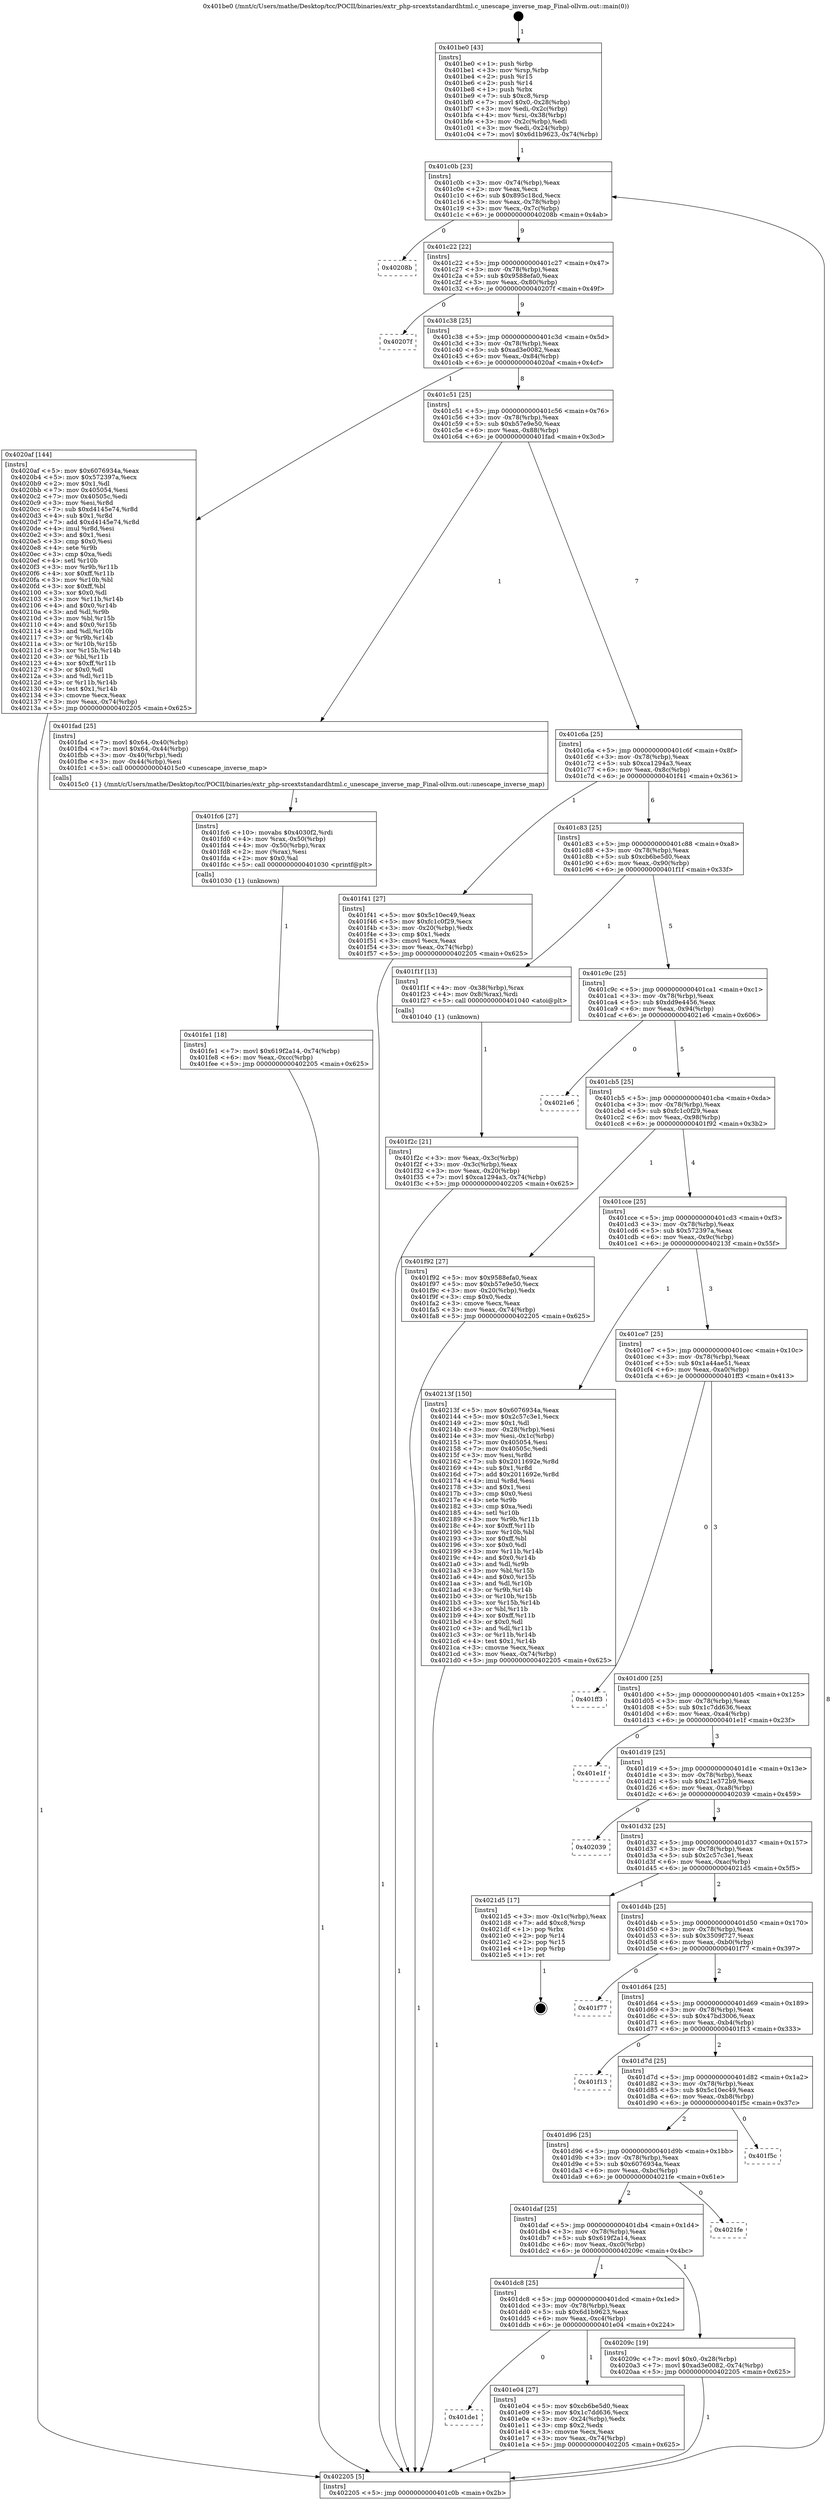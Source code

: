 digraph "0x401be0" {
  label = "0x401be0 (/mnt/c/Users/mathe/Desktop/tcc/POCII/binaries/extr_php-srcextstandardhtml.c_unescape_inverse_map_Final-ollvm.out::main(0))"
  labelloc = "t"
  node[shape=record]

  Entry [label="",width=0.3,height=0.3,shape=circle,fillcolor=black,style=filled]
  "0x401c0b" [label="{
     0x401c0b [23]\l
     | [instrs]\l
     &nbsp;&nbsp;0x401c0b \<+3\>: mov -0x74(%rbp),%eax\l
     &nbsp;&nbsp;0x401c0e \<+2\>: mov %eax,%ecx\l
     &nbsp;&nbsp;0x401c10 \<+6\>: sub $0x895c18cd,%ecx\l
     &nbsp;&nbsp;0x401c16 \<+3\>: mov %eax,-0x78(%rbp)\l
     &nbsp;&nbsp;0x401c19 \<+3\>: mov %ecx,-0x7c(%rbp)\l
     &nbsp;&nbsp;0x401c1c \<+6\>: je 000000000040208b \<main+0x4ab\>\l
  }"]
  "0x40208b" [label="{
     0x40208b\l
  }", style=dashed]
  "0x401c22" [label="{
     0x401c22 [22]\l
     | [instrs]\l
     &nbsp;&nbsp;0x401c22 \<+5\>: jmp 0000000000401c27 \<main+0x47\>\l
     &nbsp;&nbsp;0x401c27 \<+3\>: mov -0x78(%rbp),%eax\l
     &nbsp;&nbsp;0x401c2a \<+5\>: sub $0x9588efa0,%eax\l
     &nbsp;&nbsp;0x401c2f \<+3\>: mov %eax,-0x80(%rbp)\l
     &nbsp;&nbsp;0x401c32 \<+6\>: je 000000000040207f \<main+0x49f\>\l
  }"]
  Exit [label="",width=0.3,height=0.3,shape=circle,fillcolor=black,style=filled,peripheries=2]
  "0x40207f" [label="{
     0x40207f\l
  }", style=dashed]
  "0x401c38" [label="{
     0x401c38 [25]\l
     | [instrs]\l
     &nbsp;&nbsp;0x401c38 \<+5\>: jmp 0000000000401c3d \<main+0x5d\>\l
     &nbsp;&nbsp;0x401c3d \<+3\>: mov -0x78(%rbp),%eax\l
     &nbsp;&nbsp;0x401c40 \<+5\>: sub $0xad3e0082,%eax\l
     &nbsp;&nbsp;0x401c45 \<+6\>: mov %eax,-0x84(%rbp)\l
     &nbsp;&nbsp;0x401c4b \<+6\>: je 00000000004020af \<main+0x4cf\>\l
  }"]
  "0x401fe1" [label="{
     0x401fe1 [18]\l
     | [instrs]\l
     &nbsp;&nbsp;0x401fe1 \<+7\>: movl $0x619f2a14,-0x74(%rbp)\l
     &nbsp;&nbsp;0x401fe8 \<+6\>: mov %eax,-0xcc(%rbp)\l
     &nbsp;&nbsp;0x401fee \<+5\>: jmp 0000000000402205 \<main+0x625\>\l
  }"]
  "0x4020af" [label="{
     0x4020af [144]\l
     | [instrs]\l
     &nbsp;&nbsp;0x4020af \<+5\>: mov $0x6076934a,%eax\l
     &nbsp;&nbsp;0x4020b4 \<+5\>: mov $0x572397a,%ecx\l
     &nbsp;&nbsp;0x4020b9 \<+2\>: mov $0x1,%dl\l
     &nbsp;&nbsp;0x4020bb \<+7\>: mov 0x405054,%esi\l
     &nbsp;&nbsp;0x4020c2 \<+7\>: mov 0x40505c,%edi\l
     &nbsp;&nbsp;0x4020c9 \<+3\>: mov %esi,%r8d\l
     &nbsp;&nbsp;0x4020cc \<+7\>: sub $0xd4145e74,%r8d\l
     &nbsp;&nbsp;0x4020d3 \<+4\>: sub $0x1,%r8d\l
     &nbsp;&nbsp;0x4020d7 \<+7\>: add $0xd4145e74,%r8d\l
     &nbsp;&nbsp;0x4020de \<+4\>: imul %r8d,%esi\l
     &nbsp;&nbsp;0x4020e2 \<+3\>: and $0x1,%esi\l
     &nbsp;&nbsp;0x4020e5 \<+3\>: cmp $0x0,%esi\l
     &nbsp;&nbsp;0x4020e8 \<+4\>: sete %r9b\l
     &nbsp;&nbsp;0x4020ec \<+3\>: cmp $0xa,%edi\l
     &nbsp;&nbsp;0x4020ef \<+4\>: setl %r10b\l
     &nbsp;&nbsp;0x4020f3 \<+3\>: mov %r9b,%r11b\l
     &nbsp;&nbsp;0x4020f6 \<+4\>: xor $0xff,%r11b\l
     &nbsp;&nbsp;0x4020fa \<+3\>: mov %r10b,%bl\l
     &nbsp;&nbsp;0x4020fd \<+3\>: xor $0xff,%bl\l
     &nbsp;&nbsp;0x402100 \<+3\>: xor $0x0,%dl\l
     &nbsp;&nbsp;0x402103 \<+3\>: mov %r11b,%r14b\l
     &nbsp;&nbsp;0x402106 \<+4\>: and $0x0,%r14b\l
     &nbsp;&nbsp;0x40210a \<+3\>: and %dl,%r9b\l
     &nbsp;&nbsp;0x40210d \<+3\>: mov %bl,%r15b\l
     &nbsp;&nbsp;0x402110 \<+4\>: and $0x0,%r15b\l
     &nbsp;&nbsp;0x402114 \<+3\>: and %dl,%r10b\l
     &nbsp;&nbsp;0x402117 \<+3\>: or %r9b,%r14b\l
     &nbsp;&nbsp;0x40211a \<+3\>: or %r10b,%r15b\l
     &nbsp;&nbsp;0x40211d \<+3\>: xor %r15b,%r14b\l
     &nbsp;&nbsp;0x402120 \<+3\>: or %bl,%r11b\l
     &nbsp;&nbsp;0x402123 \<+4\>: xor $0xff,%r11b\l
     &nbsp;&nbsp;0x402127 \<+3\>: or $0x0,%dl\l
     &nbsp;&nbsp;0x40212a \<+3\>: and %dl,%r11b\l
     &nbsp;&nbsp;0x40212d \<+3\>: or %r11b,%r14b\l
     &nbsp;&nbsp;0x402130 \<+4\>: test $0x1,%r14b\l
     &nbsp;&nbsp;0x402134 \<+3\>: cmovne %ecx,%eax\l
     &nbsp;&nbsp;0x402137 \<+3\>: mov %eax,-0x74(%rbp)\l
     &nbsp;&nbsp;0x40213a \<+5\>: jmp 0000000000402205 \<main+0x625\>\l
  }"]
  "0x401c51" [label="{
     0x401c51 [25]\l
     | [instrs]\l
     &nbsp;&nbsp;0x401c51 \<+5\>: jmp 0000000000401c56 \<main+0x76\>\l
     &nbsp;&nbsp;0x401c56 \<+3\>: mov -0x78(%rbp),%eax\l
     &nbsp;&nbsp;0x401c59 \<+5\>: sub $0xb57e9e50,%eax\l
     &nbsp;&nbsp;0x401c5e \<+6\>: mov %eax,-0x88(%rbp)\l
     &nbsp;&nbsp;0x401c64 \<+6\>: je 0000000000401fad \<main+0x3cd\>\l
  }"]
  "0x401fc6" [label="{
     0x401fc6 [27]\l
     | [instrs]\l
     &nbsp;&nbsp;0x401fc6 \<+10\>: movabs $0x4030f2,%rdi\l
     &nbsp;&nbsp;0x401fd0 \<+4\>: mov %rax,-0x50(%rbp)\l
     &nbsp;&nbsp;0x401fd4 \<+4\>: mov -0x50(%rbp),%rax\l
     &nbsp;&nbsp;0x401fd8 \<+2\>: mov (%rax),%esi\l
     &nbsp;&nbsp;0x401fda \<+2\>: mov $0x0,%al\l
     &nbsp;&nbsp;0x401fdc \<+5\>: call 0000000000401030 \<printf@plt\>\l
     | [calls]\l
     &nbsp;&nbsp;0x401030 \{1\} (unknown)\l
  }"]
  "0x401fad" [label="{
     0x401fad [25]\l
     | [instrs]\l
     &nbsp;&nbsp;0x401fad \<+7\>: movl $0x64,-0x40(%rbp)\l
     &nbsp;&nbsp;0x401fb4 \<+7\>: movl $0x64,-0x44(%rbp)\l
     &nbsp;&nbsp;0x401fbb \<+3\>: mov -0x40(%rbp),%edi\l
     &nbsp;&nbsp;0x401fbe \<+3\>: mov -0x44(%rbp),%esi\l
     &nbsp;&nbsp;0x401fc1 \<+5\>: call 00000000004015c0 \<unescape_inverse_map\>\l
     | [calls]\l
     &nbsp;&nbsp;0x4015c0 \{1\} (/mnt/c/Users/mathe/Desktop/tcc/POCII/binaries/extr_php-srcextstandardhtml.c_unescape_inverse_map_Final-ollvm.out::unescape_inverse_map)\l
  }"]
  "0x401c6a" [label="{
     0x401c6a [25]\l
     | [instrs]\l
     &nbsp;&nbsp;0x401c6a \<+5\>: jmp 0000000000401c6f \<main+0x8f\>\l
     &nbsp;&nbsp;0x401c6f \<+3\>: mov -0x78(%rbp),%eax\l
     &nbsp;&nbsp;0x401c72 \<+5\>: sub $0xca1294a3,%eax\l
     &nbsp;&nbsp;0x401c77 \<+6\>: mov %eax,-0x8c(%rbp)\l
     &nbsp;&nbsp;0x401c7d \<+6\>: je 0000000000401f41 \<main+0x361\>\l
  }"]
  "0x401f2c" [label="{
     0x401f2c [21]\l
     | [instrs]\l
     &nbsp;&nbsp;0x401f2c \<+3\>: mov %eax,-0x3c(%rbp)\l
     &nbsp;&nbsp;0x401f2f \<+3\>: mov -0x3c(%rbp),%eax\l
     &nbsp;&nbsp;0x401f32 \<+3\>: mov %eax,-0x20(%rbp)\l
     &nbsp;&nbsp;0x401f35 \<+7\>: movl $0xca1294a3,-0x74(%rbp)\l
     &nbsp;&nbsp;0x401f3c \<+5\>: jmp 0000000000402205 \<main+0x625\>\l
  }"]
  "0x401f41" [label="{
     0x401f41 [27]\l
     | [instrs]\l
     &nbsp;&nbsp;0x401f41 \<+5\>: mov $0x5c10ec49,%eax\l
     &nbsp;&nbsp;0x401f46 \<+5\>: mov $0xfc1c0f29,%ecx\l
     &nbsp;&nbsp;0x401f4b \<+3\>: mov -0x20(%rbp),%edx\l
     &nbsp;&nbsp;0x401f4e \<+3\>: cmp $0x1,%edx\l
     &nbsp;&nbsp;0x401f51 \<+3\>: cmovl %ecx,%eax\l
     &nbsp;&nbsp;0x401f54 \<+3\>: mov %eax,-0x74(%rbp)\l
     &nbsp;&nbsp;0x401f57 \<+5\>: jmp 0000000000402205 \<main+0x625\>\l
  }"]
  "0x401c83" [label="{
     0x401c83 [25]\l
     | [instrs]\l
     &nbsp;&nbsp;0x401c83 \<+5\>: jmp 0000000000401c88 \<main+0xa8\>\l
     &nbsp;&nbsp;0x401c88 \<+3\>: mov -0x78(%rbp),%eax\l
     &nbsp;&nbsp;0x401c8b \<+5\>: sub $0xcb6be5d0,%eax\l
     &nbsp;&nbsp;0x401c90 \<+6\>: mov %eax,-0x90(%rbp)\l
     &nbsp;&nbsp;0x401c96 \<+6\>: je 0000000000401f1f \<main+0x33f\>\l
  }"]
  "0x401be0" [label="{
     0x401be0 [43]\l
     | [instrs]\l
     &nbsp;&nbsp;0x401be0 \<+1\>: push %rbp\l
     &nbsp;&nbsp;0x401be1 \<+3\>: mov %rsp,%rbp\l
     &nbsp;&nbsp;0x401be4 \<+2\>: push %r15\l
     &nbsp;&nbsp;0x401be6 \<+2\>: push %r14\l
     &nbsp;&nbsp;0x401be8 \<+1\>: push %rbx\l
     &nbsp;&nbsp;0x401be9 \<+7\>: sub $0xc8,%rsp\l
     &nbsp;&nbsp;0x401bf0 \<+7\>: movl $0x0,-0x28(%rbp)\l
     &nbsp;&nbsp;0x401bf7 \<+3\>: mov %edi,-0x2c(%rbp)\l
     &nbsp;&nbsp;0x401bfa \<+4\>: mov %rsi,-0x38(%rbp)\l
     &nbsp;&nbsp;0x401bfe \<+3\>: mov -0x2c(%rbp),%edi\l
     &nbsp;&nbsp;0x401c01 \<+3\>: mov %edi,-0x24(%rbp)\l
     &nbsp;&nbsp;0x401c04 \<+7\>: movl $0x6d1b9623,-0x74(%rbp)\l
  }"]
  "0x401f1f" [label="{
     0x401f1f [13]\l
     | [instrs]\l
     &nbsp;&nbsp;0x401f1f \<+4\>: mov -0x38(%rbp),%rax\l
     &nbsp;&nbsp;0x401f23 \<+4\>: mov 0x8(%rax),%rdi\l
     &nbsp;&nbsp;0x401f27 \<+5\>: call 0000000000401040 \<atoi@plt\>\l
     | [calls]\l
     &nbsp;&nbsp;0x401040 \{1\} (unknown)\l
  }"]
  "0x401c9c" [label="{
     0x401c9c [25]\l
     | [instrs]\l
     &nbsp;&nbsp;0x401c9c \<+5\>: jmp 0000000000401ca1 \<main+0xc1\>\l
     &nbsp;&nbsp;0x401ca1 \<+3\>: mov -0x78(%rbp),%eax\l
     &nbsp;&nbsp;0x401ca4 \<+5\>: sub $0xdd9e4456,%eax\l
     &nbsp;&nbsp;0x401ca9 \<+6\>: mov %eax,-0x94(%rbp)\l
     &nbsp;&nbsp;0x401caf \<+6\>: je 00000000004021e6 \<main+0x606\>\l
  }"]
  "0x402205" [label="{
     0x402205 [5]\l
     | [instrs]\l
     &nbsp;&nbsp;0x402205 \<+5\>: jmp 0000000000401c0b \<main+0x2b\>\l
  }"]
  "0x4021e6" [label="{
     0x4021e6\l
  }", style=dashed]
  "0x401cb5" [label="{
     0x401cb5 [25]\l
     | [instrs]\l
     &nbsp;&nbsp;0x401cb5 \<+5\>: jmp 0000000000401cba \<main+0xda\>\l
     &nbsp;&nbsp;0x401cba \<+3\>: mov -0x78(%rbp),%eax\l
     &nbsp;&nbsp;0x401cbd \<+5\>: sub $0xfc1c0f29,%eax\l
     &nbsp;&nbsp;0x401cc2 \<+6\>: mov %eax,-0x98(%rbp)\l
     &nbsp;&nbsp;0x401cc8 \<+6\>: je 0000000000401f92 \<main+0x3b2\>\l
  }"]
  "0x401de1" [label="{
     0x401de1\l
  }", style=dashed]
  "0x401f92" [label="{
     0x401f92 [27]\l
     | [instrs]\l
     &nbsp;&nbsp;0x401f92 \<+5\>: mov $0x9588efa0,%eax\l
     &nbsp;&nbsp;0x401f97 \<+5\>: mov $0xb57e9e50,%ecx\l
     &nbsp;&nbsp;0x401f9c \<+3\>: mov -0x20(%rbp),%edx\l
     &nbsp;&nbsp;0x401f9f \<+3\>: cmp $0x0,%edx\l
     &nbsp;&nbsp;0x401fa2 \<+3\>: cmove %ecx,%eax\l
     &nbsp;&nbsp;0x401fa5 \<+3\>: mov %eax,-0x74(%rbp)\l
     &nbsp;&nbsp;0x401fa8 \<+5\>: jmp 0000000000402205 \<main+0x625\>\l
  }"]
  "0x401cce" [label="{
     0x401cce [25]\l
     | [instrs]\l
     &nbsp;&nbsp;0x401cce \<+5\>: jmp 0000000000401cd3 \<main+0xf3\>\l
     &nbsp;&nbsp;0x401cd3 \<+3\>: mov -0x78(%rbp),%eax\l
     &nbsp;&nbsp;0x401cd6 \<+5\>: sub $0x572397a,%eax\l
     &nbsp;&nbsp;0x401cdb \<+6\>: mov %eax,-0x9c(%rbp)\l
     &nbsp;&nbsp;0x401ce1 \<+6\>: je 000000000040213f \<main+0x55f\>\l
  }"]
  "0x401e04" [label="{
     0x401e04 [27]\l
     | [instrs]\l
     &nbsp;&nbsp;0x401e04 \<+5\>: mov $0xcb6be5d0,%eax\l
     &nbsp;&nbsp;0x401e09 \<+5\>: mov $0x1c7dd636,%ecx\l
     &nbsp;&nbsp;0x401e0e \<+3\>: mov -0x24(%rbp),%edx\l
     &nbsp;&nbsp;0x401e11 \<+3\>: cmp $0x2,%edx\l
     &nbsp;&nbsp;0x401e14 \<+3\>: cmovne %ecx,%eax\l
     &nbsp;&nbsp;0x401e17 \<+3\>: mov %eax,-0x74(%rbp)\l
     &nbsp;&nbsp;0x401e1a \<+5\>: jmp 0000000000402205 \<main+0x625\>\l
  }"]
  "0x40213f" [label="{
     0x40213f [150]\l
     | [instrs]\l
     &nbsp;&nbsp;0x40213f \<+5\>: mov $0x6076934a,%eax\l
     &nbsp;&nbsp;0x402144 \<+5\>: mov $0x2c57c3e1,%ecx\l
     &nbsp;&nbsp;0x402149 \<+2\>: mov $0x1,%dl\l
     &nbsp;&nbsp;0x40214b \<+3\>: mov -0x28(%rbp),%esi\l
     &nbsp;&nbsp;0x40214e \<+3\>: mov %esi,-0x1c(%rbp)\l
     &nbsp;&nbsp;0x402151 \<+7\>: mov 0x405054,%esi\l
     &nbsp;&nbsp;0x402158 \<+7\>: mov 0x40505c,%edi\l
     &nbsp;&nbsp;0x40215f \<+3\>: mov %esi,%r8d\l
     &nbsp;&nbsp;0x402162 \<+7\>: sub $0x2011692e,%r8d\l
     &nbsp;&nbsp;0x402169 \<+4\>: sub $0x1,%r8d\l
     &nbsp;&nbsp;0x40216d \<+7\>: add $0x2011692e,%r8d\l
     &nbsp;&nbsp;0x402174 \<+4\>: imul %r8d,%esi\l
     &nbsp;&nbsp;0x402178 \<+3\>: and $0x1,%esi\l
     &nbsp;&nbsp;0x40217b \<+3\>: cmp $0x0,%esi\l
     &nbsp;&nbsp;0x40217e \<+4\>: sete %r9b\l
     &nbsp;&nbsp;0x402182 \<+3\>: cmp $0xa,%edi\l
     &nbsp;&nbsp;0x402185 \<+4\>: setl %r10b\l
     &nbsp;&nbsp;0x402189 \<+3\>: mov %r9b,%r11b\l
     &nbsp;&nbsp;0x40218c \<+4\>: xor $0xff,%r11b\l
     &nbsp;&nbsp;0x402190 \<+3\>: mov %r10b,%bl\l
     &nbsp;&nbsp;0x402193 \<+3\>: xor $0xff,%bl\l
     &nbsp;&nbsp;0x402196 \<+3\>: xor $0x0,%dl\l
     &nbsp;&nbsp;0x402199 \<+3\>: mov %r11b,%r14b\l
     &nbsp;&nbsp;0x40219c \<+4\>: and $0x0,%r14b\l
     &nbsp;&nbsp;0x4021a0 \<+3\>: and %dl,%r9b\l
     &nbsp;&nbsp;0x4021a3 \<+3\>: mov %bl,%r15b\l
     &nbsp;&nbsp;0x4021a6 \<+4\>: and $0x0,%r15b\l
     &nbsp;&nbsp;0x4021aa \<+3\>: and %dl,%r10b\l
     &nbsp;&nbsp;0x4021ad \<+3\>: or %r9b,%r14b\l
     &nbsp;&nbsp;0x4021b0 \<+3\>: or %r10b,%r15b\l
     &nbsp;&nbsp;0x4021b3 \<+3\>: xor %r15b,%r14b\l
     &nbsp;&nbsp;0x4021b6 \<+3\>: or %bl,%r11b\l
     &nbsp;&nbsp;0x4021b9 \<+4\>: xor $0xff,%r11b\l
     &nbsp;&nbsp;0x4021bd \<+3\>: or $0x0,%dl\l
     &nbsp;&nbsp;0x4021c0 \<+3\>: and %dl,%r11b\l
     &nbsp;&nbsp;0x4021c3 \<+3\>: or %r11b,%r14b\l
     &nbsp;&nbsp;0x4021c6 \<+4\>: test $0x1,%r14b\l
     &nbsp;&nbsp;0x4021ca \<+3\>: cmovne %ecx,%eax\l
     &nbsp;&nbsp;0x4021cd \<+3\>: mov %eax,-0x74(%rbp)\l
     &nbsp;&nbsp;0x4021d0 \<+5\>: jmp 0000000000402205 \<main+0x625\>\l
  }"]
  "0x401ce7" [label="{
     0x401ce7 [25]\l
     | [instrs]\l
     &nbsp;&nbsp;0x401ce7 \<+5\>: jmp 0000000000401cec \<main+0x10c\>\l
     &nbsp;&nbsp;0x401cec \<+3\>: mov -0x78(%rbp),%eax\l
     &nbsp;&nbsp;0x401cef \<+5\>: sub $0x1a44ae51,%eax\l
     &nbsp;&nbsp;0x401cf4 \<+6\>: mov %eax,-0xa0(%rbp)\l
     &nbsp;&nbsp;0x401cfa \<+6\>: je 0000000000401ff3 \<main+0x413\>\l
  }"]
  "0x401dc8" [label="{
     0x401dc8 [25]\l
     | [instrs]\l
     &nbsp;&nbsp;0x401dc8 \<+5\>: jmp 0000000000401dcd \<main+0x1ed\>\l
     &nbsp;&nbsp;0x401dcd \<+3\>: mov -0x78(%rbp),%eax\l
     &nbsp;&nbsp;0x401dd0 \<+5\>: sub $0x6d1b9623,%eax\l
     &nbsp;&nbsp;0x401dd5 \<+6\>: mov %eax,-0xc4(%rbp)\l
     &nbsp;&nbsp;0x401ddb \<+6\>: je 0000000000401e04 \<main+0x224\>\l
  }"]
  "0x401ff3" [label="{
     0x401ff3\l
  }", style=dashed]
  "0x401d00" [label="{
     0x401d00 [25]\l
     | [instrs]\l
     &nbsp;&nbsp;0x401d00 \<+5\>: jmp 0000000000401d05 \<main+0x125\>\l
     &nbsp;&nbsp;0x401d05 \<+3\>: mov -0x78(%rbp),%eax\l
     &nbsp;&nbsp;0x401d08 \<+5\>: sub $0x1c7dd636,%eax\l
     &nbsp;&nbsp;0x401d0d \<+6\>: mov %eax,-0xa4(%rbp)\l
     &nbsp;&nbsp;0x401d13 \<+6\>: je 0000000000401e1f \<main+0x23f\>\l
  }"]
  "0x40209c" [label="{
     0x40209c [19]\l
     | [instrs]\l
     &nbsp;&nbsp;0x40209c \<+7\>: movl $0x0,-0x28(%rbp)\l
     &nbsp;&nbsp;0x4020a3 \<+7\>: movl $0xad3e0082,-0x74(%rbp)\l
     &nbsp;&nbsp;0x4020aa \<+5\>: jmp 0000000000402205 \<main+0x625\>\l
  }"]
  "0x401e1f" [label="{
     0x401e1f\l
  }", style=dashed]
  "0x401d19" [label="{
     0x401d19 [25]\l
     | [instrs]\l
     &nbsp;&nbsp;0x401d19 \<+5\>: jmp 0000000000401d1e \<main+0x13e\>\l
     &nbsp;&nbsp;0x401d1e \<+3\>: mov -0x78(%rbp),%eax\l
     &nbsp;&nbsp;0x401d21 \<+5\>: sub $0x21e372b9,%eax\l
     &nbsp;&nbsp;0x401d26 \<+6\>: mov %eax,-0xa8(%rbp)\l
     &nbsp;&nbsp;0x401d2c \<+6\>: je 0000000000402039 \<main+0x459\>\l
  }"]
  "0x401daf" [label="{
     0x401daf [25]\l
     | [instrs]\l
     &nbsp;&nbsp;0x401daf \<+5\>: jmp 0000000000401db4 \<main+0x1d4\>\l
     &nbsp;&nbsp;0x401db4 \<+3\>: mov -0x78(%rbp),%eax\l
     &nbsp;&nbsp;0x401db7 \<+5\>: sub $0x619f2a14,%eax\l
     &nbsp;&nbsp;0x401dbc \<+6\>: mov %eax,-0xc0(%rbp)\l
     &nbsp;&nbsp;0x401dc2 \<+6\>: je 000000000040209c \<main+0x4bc\>\l
  }"]
  "0x402039" [label="{
     0x402039\l
  }", style=dashed]
  "0x401d32" [label="{
     0x401d32 [25]\l
     | [instrs]\l
     &nbsp;&nbsp;0x401d32 \<+5\>: jmp 0000000000401d37 \<main+0x157\>\l
     &nbsp;&nbsp;0x401d37 \<+3\>: mov -0x78(%rbp),%eax\l
     &nbsp;&nbsp;0x401d3a \<+5\>: sub $0x2c57c3e1,%eax\l
     &nbsp;&nbsp;0x401d3f \<+6\>: mov %eax,-0xac(%rbp)\l
     &nbsp;&nbsp;0x401d45 \<+6\>: je 00000000004021d5 \<main+0x5f5\>\l
  }"]
  "0x4021fe" [label="{
     0x4021fe\l
  }", style=dashed]
  "0x4021d5" [label="{
     0x4021d5 [17]\l
     | [instrs]\l
     &nbsp;&nbsp;0x4021d5 \<+3\>: mov -0x1c(%rbp),%eax\l
     &nbsp;&nbsp;0x4021d8 \<+7\>: add $0xc8,%rsp\l
     &nbsp;&nbsp;0x4021df \<+1\>: pop %rbx\l
     &nbsp;&nbsp;0x4021e0 \<+2\>: pop %r14\l
     &nbsp;&nbsp;0x4021e2 \<+2\>: pop %r15\l
     &nbsp;&nbsp;0x4021e4 \<+1\>: pop %rbp\l
     &nbsp;&nbsp;0x4021e5 \<+1\>: ret\l
  }"]
  "0x401d4b" [label="{
     0x401d4b [25]\l
     | [instrs]\l
     &nbsp;&nbsp;0x401d4b \<+5\>: jmp 0000000000401d50 \<main+0x170\>\l
     &nbsp;&nbsp;0x401d50 \<+3\>: mov -0x78(%rbp),%eax\l
     &nbsp;&nbsp;0x401d53 \<+5\>: sub $0x3509f727,%eax\l
     &nbsp;&nbsp;0x401d58 \<+6\>: mov %eax,-0xb0(%rbp)\l
     &nbsp;&nbsp;0x401d5e \<+6\>: je 0000000000401f77 \<main+0x397\>\l
  }"]
  "0x401d96" [label="{
     0x401d96 [25]\l
     | [instrs]\l
     &nbsp;&nbsp;0x401d96 \<+5\>: jmp 0000000000401d9b \<main+0x1bb\>\l
     &nbsp;&nbsp;0x401d9b \<+3\>: mov -0x78(%rbp),%eax\l
     &nbsp;&nbsp;0x401d9e \<+5\>: sub $0x6076934a,%eax\l
     &nbsp;&nbsp;0x401da3 \<+6\>: mov %eax,-0xbc(%rbp)\l
     &nbsp;&nbsp;0x401da9 \<+6\>: je 00000000004021fe \<main+0x61e\>\l
  }"]
  "0x401f77" [label="{
     0x401f77\l
  }", style=dashed]
  "0x401d64" [label="{
     0x401d64 [25]\l
     | [instrs]\l
     &nbsp;&nbsp;0x401d64 \<+5\>: jmp 0000000000401d69 \<main+0x189\>\l
     &nbsp;&nbsp;0x401d69 \<+3\>: mov -0x78(%rbp),%eax\l
     &nbsp;&nbsp;0x401d6c \<+5\>: sub $0x47bd3006,%eax\l
     &nbsp;&nbsp;0x401d71 \<+6\>: mov %eax,-0xb4(%rbp)\l
     &nbsp;&nbsp;0x401d77 \<+6\>: je 0000000000401f13 \<main+0x333\>\l
  }"]
  "0x401f5c" [label="{
     0x401f5c\l
  }", style=dashed]
  "0x401f13" [label="{
     0x401f13\l
  }", style=dashed]
  "0x401d7d" [label="{
     0x401d7d [25]\l
     | [instrs]\l
     &nbsp;&nbsp;0x401d7d \<+5\>: jmp 0000000000401d82 \<main+0x1a2\>\l
     &nbsp;&nbsp;0x401d82 \<+3\>: mov -0x78(%rbp),%eax\l
     &nbsp;&nbsp;0x401d85 \<+5\>: sub $0x5c10ec49,%eax\l
     &nbsp;&nbsp;0x401d8a \<+6\>: mov %eax,-0xb8(%rbp)\l
     &nbsp;&nbsp;0x401d90 \<+6\>: je 0000000000401f5c \<main+0x37c\>\l
  }"]
  Entry -> "0x401be0" [label=" 1"]
  "0x401c0b" -> "0x40208b" [label=" 0"]
  "0x401c0b" -> "0x401c22" [label=" 9"]
  "0x4021d5" -> Exit [label=" 1"]
  "0x401c22" -> "0x40207f" [label=" 0"]
  "0x401c22" -> "0x401c38" [label=" 9"]
  "0x40213f" -> "0x402205" [label=" 1"]
  "0x401c38" -> "0x4020af" [label=" 1"]
  "0x401c38" -> "0x401c51" [label=" 8"]
  "0x4020af" -> "0x402205" [label=" 1"]
  "0x401c51" -> "0x401fad" [label=" 1"]
  "0x401c51" -> "0x401c6a" [label=" 7"]
  "0x40209c" -> "0x402205" [label=" 1"]
  "0x401c6a" -> "0x401f41" [label=" 1"]
  "0x401c6a" -> "0x401c83" [label=" 6"]
  "0x401fe1" -> "0x402205" [label=" 1"]
  "0x401c83" -> "0x401f1f" [label=" 1"]
  "0x401c83" -> "0x401c9c" [label=" 5"]
  "0x401fc6" -> "0x401fe1" [label=" 1"]
  "0x401c9c" -> "0x4021e6" [label=" 0"]
  "0x401c9c" -> "0x401cb5" [label=" 5"]
  "0x401fad" -> "0x401fc6" [label=" 1"]
  "0x401cb5" -> "0x401f92" [label=" 1"]
  "0x401cb5" -> "0x401cce" [label=" 4"]
  "0x401f92" -> "0x402205" [label=" 1"]
  "0x401cce" -> "0x40213f" [label=" 1"]
  "0x401cce" -> "0x401ce7" [label=" 3"]
  "0x401f41" -> "0x402205" [label=" 1"]
  "0x401ce7" -> "0x401ff3" [label=" 0"]
  "0x401ce7" -> "0x401d00" [label=" 3"]
  "0x401f1f" -> "0x401f2c" [label=" 1"]
  "0x401d00" -> "0x401e1f" [label=" 0"]
  "0x401d00" -> "0x401d19" [label=" 3"]
  "0x402205" -> "0x401c0b" [label=" 8"]
  "0x401d19" -> "0x402039" [label=" 0"]
  "0x401d19" -> "0x401d32" [label=" 3"]
  "0x401e04" -> "0x402205" [label=" 1"]
  "0x401d32" -> "0x4021d5" [label=" 1"]
  "0x401d32" -> "0x401d4b" [label=" 2"]
  "0x401dc8" -> "0x401de1" [label=" 0"]
  "0x401d4b" -> "0x401f77" [label=" 0"]
  "0x401d4b" -> "0x401d64" [label=" 2"]
  "0x401f2c" -> "0x402205" [label=" 1"]
  "0x401d64" -> "0x401f13" [label=" 0"]
  "0x401d64" -> "0x401d7d" [label=" 2"]
  "0x401daf" -> "0x401dc8" [label=" 1"]
  "0x401d7d" -> "0x401f5c" [label=" 0"]
  "0x401d7d" -> "0x401d96" [label=" 2"]
  "0x401dc8" -> "0x401e04" [label=" 1"]
  "0x401d96" -> "0x4021fe" [label=" 0"]
  "0x401d96" -> "0x401daf" [label=" 2"]
  "0x401be0" -> "0x401c0b" [label=" 1"]
  "0x401daf" -> "0x40209c" [label=" 1"]
}
